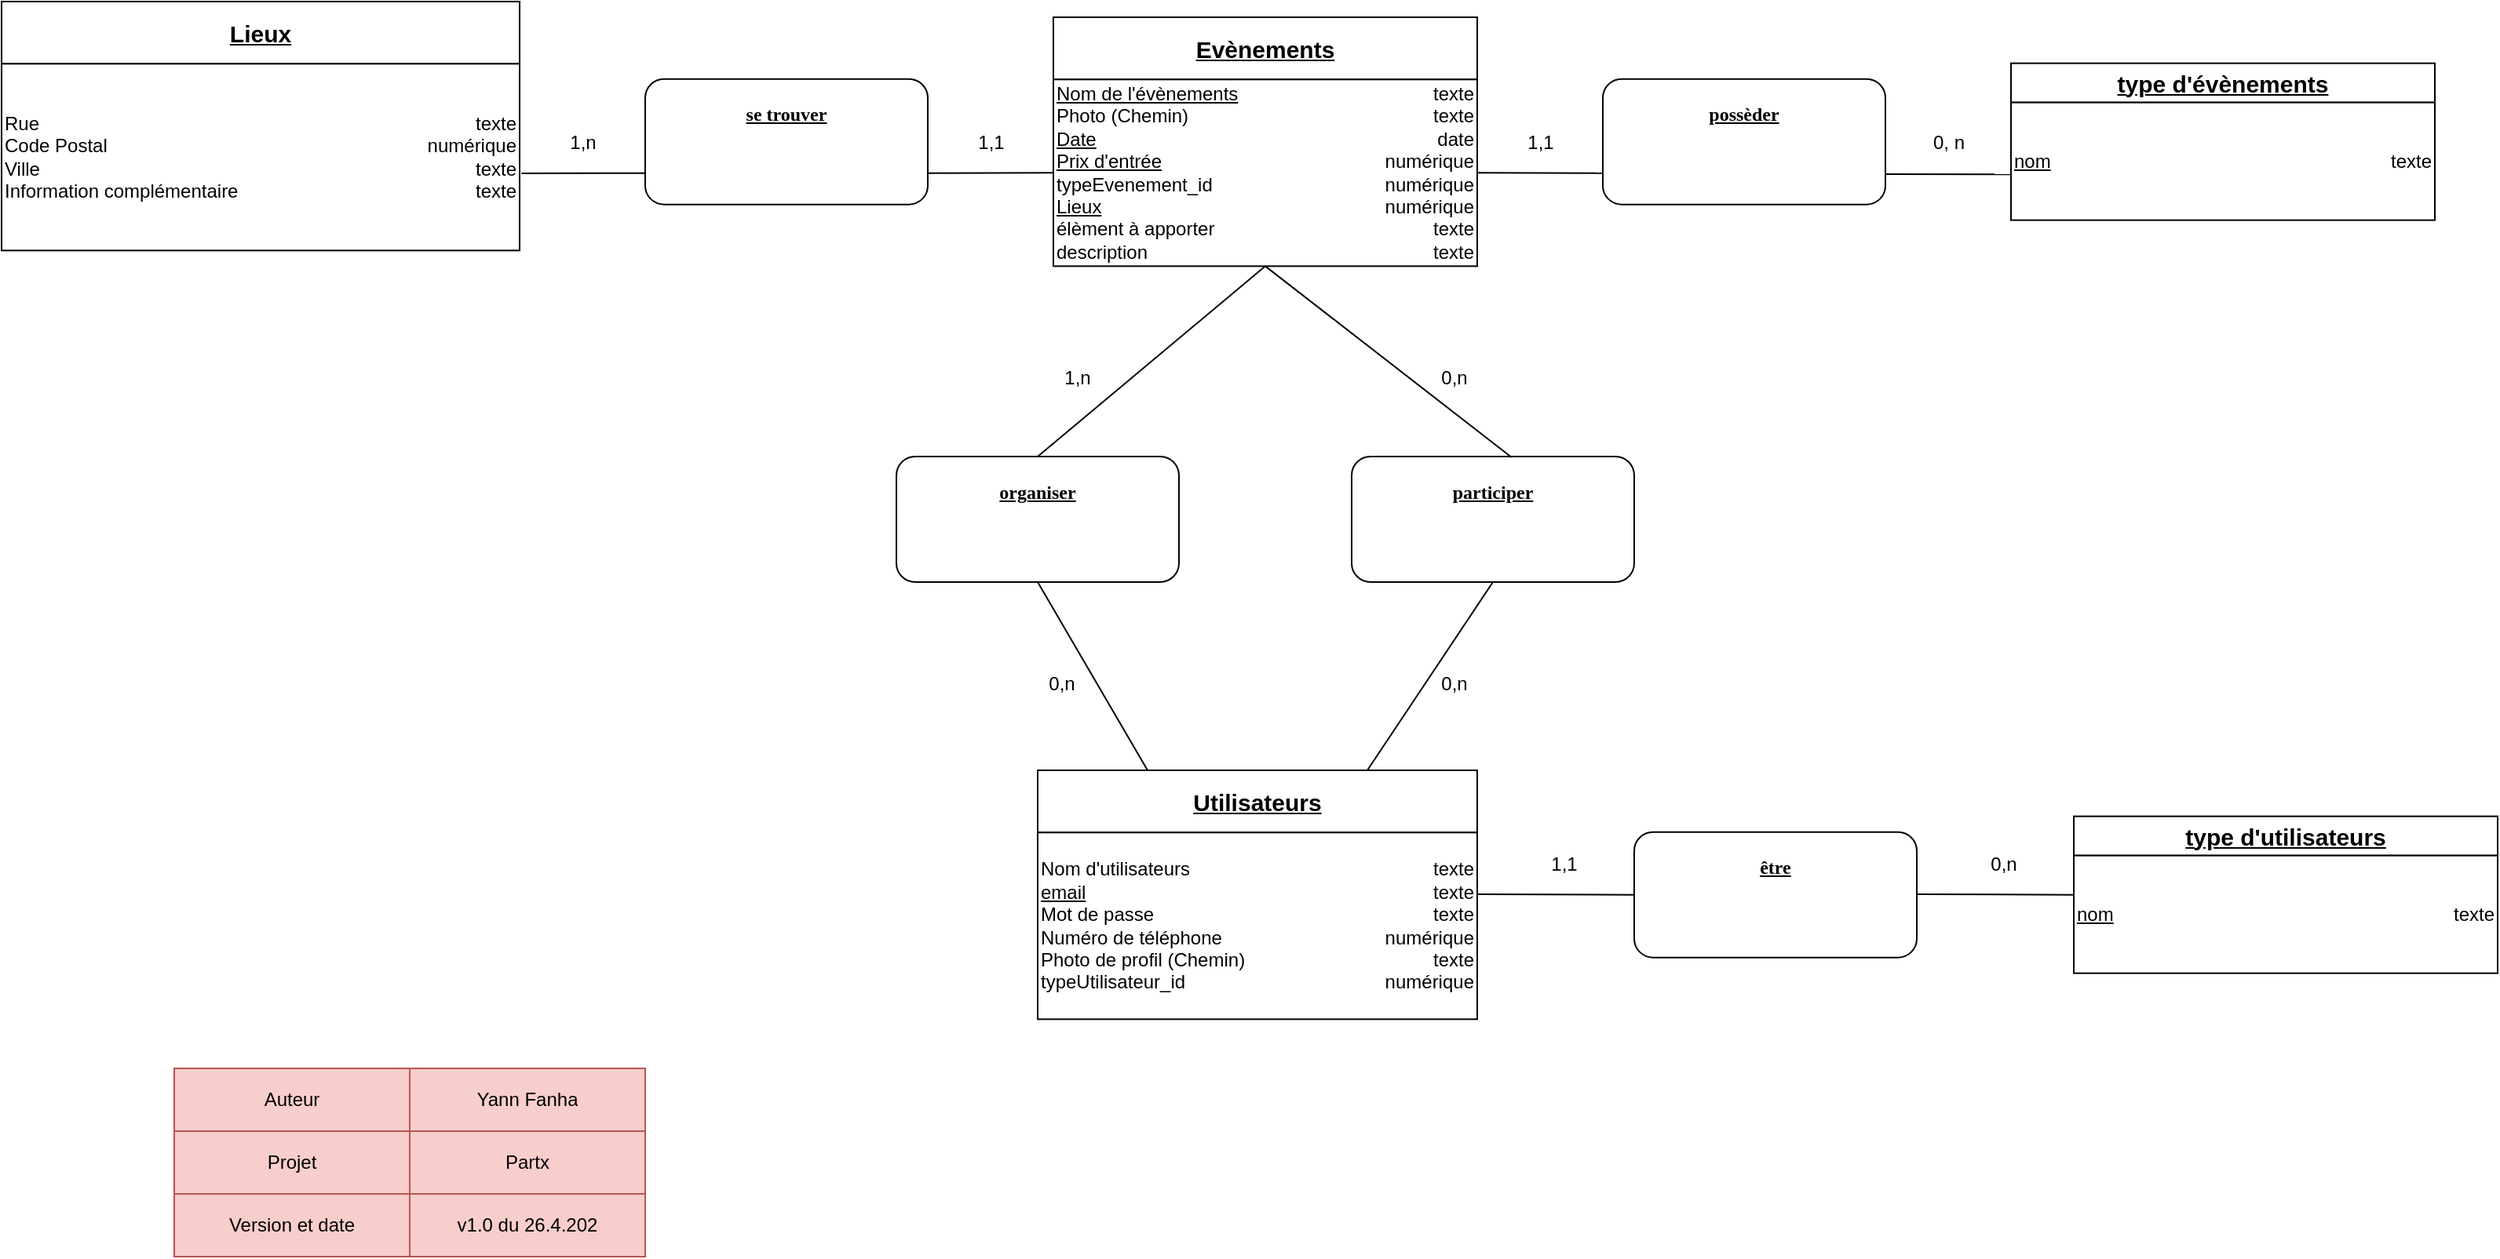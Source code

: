 <mxfile version="13.7.3" type="device"><diagram id="TFlGnCYp7XToBHtHRPLM" name="Page-1"><mxGraphModel dx="2031" dy="1174" grid="1" gridSize="10" guides="1" tooltips="1" connect="1" arrows="1" fold="1" page="1" pageScale="1" pageWidth="1654" pageHeight="1169" math="0" shadow="0"><root><mxCell id="0"/><mxCell id="1" parent="0"/><mxCell id="5uiO1O26oCYoATsxb-ZL-14" value="" style="shape=table;html=1;whiteSpace=wrap;startSize=0;container=1;collapsible=0;childLayout=tableLayout;verticalAlign=middle;fillColor=#f8cecc;strokeColor=#b85450;" parent="1" vertex="1"><mxGeometry x="130" y="830" width="300" height="120" as="geometry"/></mxCell><mxCell id="5uiO1O26oCYoATsxb-ZL-15" value="" style="shape=partialRectangle;html=1;whiteSpace=wrap;collapsible=0;dropTarget=0;pointerEvents=0;fillColor=none;top=0;left=0;bottom=0;right=0;points=[[0,0.5],[1,0.5]];portConstraint=eastwest;" parent="5uiO1O26oCYoATsxb-ZL-14" vertex="1"><mxGeometry width="300" height="40" as="geometry"/></mxCell><mxCell id="5uiO1O26oCYoATsxb-ZL-16" value="Auteur" style="shape=partialRectangle;html=1;whiteSpace=wrap;connectable=0;fillColor=none;top=0;left=0;bottom=0;right=0;overflow=hidden;" parent="5uiO1O26oCYoATsxb-ZL-15" vertex="1"><mxGeometry width="150" height="40" as="geometry"/></mxCell><mxCell id="5uiO1O26oCYoATsxb-ZL-17" value="Yann Fanha" style="shape=partialRectangle;html=1;whiteSpace=wrap;connectable=0;fillColor=none;top=0;left=0;bottom=0;right=0;overflow=hidden;" parent="5uiO1O26oCYoATsxb-ZL-15" vertex="1"><mxGeometry x="150" width="150" height="40" as="geometry"/></mxCell><mxCell id="5uiO1O26oCYoATsxb-ZL-19" value="" style="shape=partialRectangle;html=1;whiteSpace=wrap;collapsible=0;dropTarget=0;pointerEvents=0;fillColor=none;top=0;left=0;bottom=0;right=0;points=[[0,0.5],[1,0.5]];portConstraint=eastwest;" parent="5uiO1O26oCYoATsxb-ZL-14" vertex="1"><mxGeometry y="40" width="300" height="40" as="geometry"/></mxCell><mxCell id="5uiO1O26oCYoATsxb-ZL-20" value="Projet" style="shape=partialRectangle;html=1;whiteSpace=wrap;connectable=0;fillColor=none;top=0;left=0;bottom=0;right=0;overflow=hidden;" parent="5uiO1O26oCYoATsxb-ZL-19" vertex="1"><mxGeometry width="150" height="40" as="geometry"/></mxCell><mxCell id="5uiO1O26oCYoATsxb-ZL-21" value="Partx" style="shape=partialRectangle;html=1;whiteSpace=wrap;connectable=0;fillColor=none;top=0;left=0;bottom=0;right=0;overflow=hidden;" parent="5uiO1O26oCYoATsxb-ZL-19" vertex="1"><mxGeometry x="150" width="150" height="40" as="geometry"/></mxCell><mxCell id="5uiO1O26oCYoATsxb-ZL-23" value="" style="shape=partialRectangle;html=1;whiteSpace=wrap;collapsible=0;dropTarget=0;pointerEvents=0;fillColor=none;top=0;left=0;bottom=0;right=0;points=[[0,0.5],[1,0.5]];portConstraint=eastwest;" parent="5uiO1O26oCYoATsxb-ZL-14" vertex="1"><mxGeometry y="80" width="300" height="40" as="geometry"/></mxCell><mxCell id="5uiO1O26oCYoATsxb-ZL-24" value="Version et date" style="shape=partialRectangle;html=1;whiteSpace=wrap;connectable=0;fillColor=none;top=0;left=0;bottom=0;right=0;overflow=hidden;" parent="5uiO1O26oCYoATsxb-ZL-23" vertex="1"><mxGeometry width="150" height="40" as="geometry"/></mxCell><mxCell id="5uiO1O26oCYoATsxb-ZL-25" value="v1.0 du 26.4.202" style="shape=partialRectangle;html=1;whiteSpace=wrap;connectable=0;fillColor=none;top=0;left=0;bottom=0;right=0;overflow=hidden;" parent="5uiO1O26oCYoATsxb-ZL-23" vertex="1"><mxGeometry x="150" width="150" height="40" as="geometry"/></mxCell><mxCell id="XDX97Y1t-CtFFxqGNocA-13" value="" style="group" parent="1" vertex="1" connectable="0"><mxGeometry x="680" y="640" width="280" height="158.67" as="geometry"/></mxCell><mxCell id="XDX97Y1t-CtFFxqGNocA-7" value="" style="group" parent="XDX97Y1t-CtFFxqGNocA-13" vertex="1" connectable="0"><mxGeometry width="280" height="158.67" as="geometry"/></mxCell><mxCell id="XDX97Y1t-CtFFxqGNocA-8" value="s" style="group" parent="XDX97Y1t-CtFFxqGNocA-7" vertex="1" connectable="0"><mxGeometry width="280" height="158.67" as="geometry"/></mxCell><mxCell id="XDX97Y1t-CtFFxqGNocA-9" value="&lt;b&gt;&lt;font style=&quot;font-size: 15px&quot;&gt;&lt;u&gt;Utilisateurs&lt;/u&gt;&lt;/font&gt;&lt;/b&gt;" style="rounded=0;whiteSpace=wrap;html=1;" parent="XDX97Y1t-CtFFxqGNocA-8" vertex="1"><mxGeometry width="280.0" height="39.667" as="geometry"/></mxCell><mxCell id="XDX97Y1t-CtFFxqGNocA-10" value="" style="rounded=0;whiteSpace=wrap;html=1;" parent="XDX97Y1t-CtFFxqGNocA-8" vertex="1"><mxGeometry y="39.667" width="280.0" height="119.002" as="geometry"/></mxCell><mxCell id="XDX97Y1t-CtFFxqGNocA-11" value="Nom d'utilisateurs&lt;br&gt;&lt;u&gt;email&lt;/u&gt;&lt;br&gt;Mot de passe&lt;br&gt;Numéro de téléphone&lt;br&gt;Photo de profil (Chemin)&lt;br&gt;typeUtilisateur_id" style="text;html=1;strokeColor=none;fillColor=none;align=left;verticalAlign=middle;whiteSpace=wrap;rounded=0;" parent="XDX97Y1t-CtFFxqGNocA-8" vertex="1"><mxGeometry y="39.667" width="140.0" height="119.002" as="geometry"/></mxCell><mxCell id="XDX97Y1t-CtFFxqGNocA-12" value="texte&lt;br&gt;texte&lt;br&gt;texte&lt;br&gt;numérique&lt;br&gt;texte&lt;br&gt;numérique" style="text;html=1;strokeColor=none;fillColor=none;align=right;verticalAlign=middle;whiteSpace=wrap;rounded=0;" parent="XDX97Y1t-CtFFxqGNocA-8" vertex="1"><mxGeometry x="140.0" y="39.667" width="140.0" height="119.002" as="geometry"/></mxCell><mxCell id="XDX97Y1t-CtFFxqGNocA-14" value="" style="group" parent="1" vertex="1" connectable="0"><mxGeometry x="690" y="160" width="270" height="158.67" as="geometry"/></mxCell><mxCell id="XDX97Y1t-CtFFxqGNocA-15" value="" style="group" parent="XDX97Y1t-CtFFxqGNocA-14" vertex="1" connectable="0"><mxGeometry width="270" height="158.67" as="geometry"/></mxCell><mxCell id="XDX97Y1t-CtFFxqGNocA-16" value="s" style="group" parent="XDX97Y1t-CtFFxqGNocA-15" vertex="1" connectable="0"><mxGeometry width="270" height="158.67" as="geometry"/></mxCell><mxCell id="XDX97Y1t-CtFFxqGNocA-17" value="&lt;b&gt;&lt;font style=&quot;font-size: 15px&quot;&gt;&lt;u&gt;Evènements&lt;/u&gt;&lt;/font&gt;&lt;/b&gt;" style="rounded=0;whiteSpace=wrap;html=1;" parent="XDX97Y1t-CtFFxqGNocA-16" vertex="1"><mxGeometry width="270.0" height="39.667" as="geometry"/></mxCell><mxCell id="XDX97Y1t-CtFFxqGNocA-18" value="" style="rounded=0;whiteSpace=wrap;html=1;" parent="XDX97Y1t-CtFFxqGNocA-16" vertex="1"><mxGeometry y="39.667" width="270.0" height="119.002" as="geometry"/></mxCell><mxCell id="XDX97Y1t-CtFFxqGNocA-19" value="&lt;u&gt;Nom de l'évènements&lt;/u&gt;&lt;br&gt;Photo (Chemin)&lt;br&gt;&lt;u&gt;Date&lt;/u&gt;&lt;br&gt;&lt;u&gt;Prix d'entrée&lt;/u&gt;&lt;br&gt;typeEvenement_id&lt;br&gt;&lt;u&gt;Lieux&lt;/u&gt;&lt;br&gt;élèment à apporter&lt;br&gt;description" style="text;html=1;strokeColor=none;fillColor=none;align=left;verticalAlign=middle;whiteSpace=wrap;rounded=0;" parent="XDX97Y1t-CtFFxqGNocA-16" vertex="1"><mxGeometry y="39.667" width="135.0" height="119.002" as="geometry"/></mxCell><mxCell id="XDX97Y1t-CtFFxqGNocA-20" value="texte&lt;br&gt;texte&lt;br&gt;date&lt;br&gt;numérique&lt;br&gt;numérique&lt;br&gt;numérique&lt;br&gt;texte&lt;br&gt;texte" style="text;html=1;strokeColor=none;fillColor=none;align=right;verticalAlign=middle;whiteSpace=wrap;rounded=0;" parent="XDX97Y1t-CtFFxqGNocA-16" vertex="1"><mxGeometry x="135.0" y="39.667" width="135.0" height="119.002" as="geometry"/></mxCell><mxCell id="XDX97Y1t-CtFFxqGNocA-21" value="" style="group" parent="1" vertex="1" connectable="0"><mxGeometry x="20" y="150.0" width="330" height="158.67" as="geometry"/></mxCell><mxCell id="XDX97Y1t-CtFFxqGNocA-22" value="" style="group" parent="XDX97Y1t-CtFFxqGNocA-21" vertex="1" connectable="0"><mxGeometry width="330" height="158.67" as="geometry"/></mxCell><mxCell id="XDX97Y1t-CtFFxqGNocA-23" value="s" style="group" parent="XDX97Y1t-CtFFxqGNocA-22" vertex="1" connectable="0"><mxGeometry width="330" height="158.67" as="geometry"/></mxCell><mxCell id="XDX97Y1t-CtFFxqGNocA-24" value="&lt;b&gt;&lt;font style=&quot;font-size: 15px&quot;&gt;&lt;u&gt;Lieux&lt;/u&gt;&lt;/font&gt;&lt;/b&gt;" style="rounded=0;whiteSpace=wrap;html=1;" parent="XDX97Y1t-CtFFxqGNocA-23" vertex="1"><mxGeometry width="330.0" height="39.667" as="geometry"/></mxCell><mxCell id="XDX97Y1t-CtFFxqGNocA-25" value="" style="rounded=0;whiteSpace=wrap;html=1;" parent="XDX97Y1t-CtFFxqGNocA-23" vertex="1"><mxGeometry y="39.667" width="330.0" height="119.002" as="geometry"/></mxCell><mxCell id="XDX97Y1t-CtFFxqGNocA-26" value="Rue&lt;br&gt;Code Postal&lt;br&gt;Ville&lt;br&gt;Information complémentaire" style="text;html=1;strokeColor=none;fillColor=none;align=left;verticalAlign=middle;whiteSpace=wrap;rounded=0;" parent="XDX97Y1t-CtFFxqGNocA-23" vertex="1"><mxGeometry y="40.0" width="165.0" height="118.67" as="geometry"/></mxCell><mxCell id="XDX97Y1t-CtFFxqGNocA-27" value="texte&lt;br&gt;numérique&lt;br&gt;texte&lt;br&gt;texte" style="text;html=1;strokeColor=none;fillColor=none;align=right;verticalAlign=middle;whiteSpace=wrap;rounded=0;" parent="XDX97Y1t-CtFFxqGNocA-23" vertex="1"><mxGeometry x="165.0" y="39.667" width="165.0" height="119.002" as="geometry"/></mxCell><mxCell id="XDX97Y1t-CtFFxqGNocA-28" value="" style="group" parent="1" vertex="1" connectable="0"><mxGeometry x="1300" y="189.33" width="270" height="100" as="geometry"/></mxCell><mxCell id="XDX97Y1t-CtFFxqGNocA-29" value="" style="group" parent="XDX97Y1t-CtFFxqGNocA-28" vertex="1" connectable="0"><mxGeometry width="270" height="100" as="geometry"/></mxCell><mxCell id="XDX97Y1t-CtFFxqGNocA-30" value="s" style="group" parent="XDX97Y1t-CtFFxqGNocA-29" vertex="1" connectable="0"><mxGeometry width="270" height="100" as="geometry"/></mxCell><mxCell id="XDX97Y1t-CtFFxqGNocA-31" value="&lt;span style=&quot;font-size: 15px&quot;&gt;&lt;b&gt;&lt;u&gt;type d'évènements&lt;/u&gt;&lt;/b&gt;&lt;/span&gt;" style="rounded=0;whiteSpace=wrap;html=1;" parent="XDX97Y1t-CtFFxqGNocA-30" vertex="1"><mxGeometry width="270.0" height="25" as="geometry"/></mxCell><mxCell id="XDX97Y1t-CtFFxqGNocA-32" value="" style="rounded=0;whiteSpace=wrap;html=1;" parent="XDX97Y1t-CtFFxqGNocA-30" vertex="1"><mxGeometry y="25" width="270.0" height="75" as="geometry"/></mxCell><mxCell id="XDX97Y1t-CtFFxqGNocA-33" value="&lt;u&gt;nom&lt;/u&gt;" style="text;html=1;strokeColor=none;fillColor=none;align=left;verticalAlign=middle;whiteSpace=wrap;rounded=0;" parent="XDX97Y1t-CtFFxqGNocA-30" vertex="1"><mxGeometry y="25" width="135.0" height="75" as="geometry"/></mxCell><mxCell id="XDX97Y1t-CtFFxqGNocA-34" value="texte" style="text;html=1;strokeColor=none;fillColor=none;align=right;verticalAlign=middle;whiteSpace=wrap;rounded=0;" parent="XDX97Y1t-CtFFxqGNocA-30" vertex="1"><mxGeometry x="135.0" y="25" width="135.0" height="75" as="geometry"/></mxCell><mxCell id="XDX97Y1t-CtFFxqGNocA-35" value="" style="group" parent="1" vertex="1" connectable="0"><mxGeometry x="1340" y="669.33" width="270" height="100" as="geometry"/></mxCell><mxCell id="XDX97Y1t-CtFFxqGNocA-36" value="" style="group" parent="XDX97Y1t-CtFFxqGNocA-35" vertex="1" connectable="0"><mxGeometry width="270" height="100" as="geometry"/></mxCell><mxCell id="XDX97Y1t-CtFFxqGNocA-37" value="s" style="group" parent="XDX97Y1t-CtFFxqGNocA-36" vertex="1" connectable="0"><mxGeometry width="270" height="100" as="geometry"/></mxCell><mxCell id="XDX97Y1t-CtFFxqGNocA-38" value="&lt;span style=&quot;font-size: 15px&quot;&gt;&lt;b&gt;&lt;u&gt;type d'utilisateurs&lt;/u&gt;&lt;/b&gt;&lt;/span&gt;" style="rounded=0;whiteSpace=wrap;html=1;" parent="XDX97Y1t-CtFFxqGNocA-37" vertex="1"><mxGeometry width="270.0" height="25" as="geometry"/></mxCell><mxCell id="XDX97Y1t-CtFFxqGNocA-39" value="" style="rounded=0;whiteSpace=wrap;html=1;" parent="XDX97Y1t-CtFFxqGNocA-37" vertex="1"><mxGeometry y="25" width="270.0" height="75" as="geometry"/></mxCell><mxCell id="XDX97Y1t-CtFFxqGNocA-40" value="&lt;u&gt;nom&lt;/u&gt;" style="text;html=1;strokeColor=none;fillColor=none;align=left;verticalAlign=middle;whiteSpace=wrap;rounded=0;" parent="XDX97Y1t-CtFFxqGNocA-37" vertex="1"><mxGeometry y="25" width="135.0" height="75" as="geometry"/></mxCell><mxCell id="XDX97Y1t-CtFFxqGNocA-41" value="texte" style="text;html=1;strokeColor=none;fillColor=none;align=right;verticalAlign=middle;whiteSpace=wrap;rounded=0;" parent="XDX97Y1t-CtFFxqGNocA-37" vertex="1"><mxGeometry x="135.0" y="25" width="135.0" height="75" as="geometry"/></mxCell><mxCell id="XDX97Y1t-CtFFxqGNocA-42" value="&lt;div style=&quot;box-sizing: border-box ; width: 100% ; padding: 2px&quot;&gt;&lt;br&gt;&lt;span style=&quot;background-color: rgb(255 , 255 , 255)&quot;&gt;&lt;b&gt;&lt;u&gt;organiser&lt;/u&gt;&lt;/b&gt;&lt;/span&gt;&lt;table style=&quot;width: 100% ; font-size: 1em&quot; cellpadding=&quot;2&quot; cellspacing=&quot;0&quot;&gt;&lt;tbody&gt;&lt;tr&gt;&lt;td style=&quot;text-align: left&quot;&gt;&lt;/td&gt;&lt;td style=&quot;text-align: right&quot;&gt;&lt;/td&gt;&lt;/tr&gt;&lt;tr&gt;&lt;td style=&quot;font-size: 1em ; text-align: left&quot;&gt;&lt;/td&gt;&lt;/tr&gt;&lt;/tbody&gt;&lt;/table&gt;&lt;/div&gt;" style="verticalAlign=top;align=center;overflow=fill;html=1;rounded=1;shadow=0;comic=0;labelBackgroundColor=none;strokeColor=#000000;strokeWidth=1;fillColor=#ffffff;fontFamily=Verdana;fontSize=12;fontColor=#000000;" parent="1" vertex="1"><mxGeometry x="590" y="440" width="180" height="80" as="geometry"/></mxCell><mxCell id="XDX97Y1t-CtFFxqGNocA-43" value="&lt;div style=&quot;box-sizing: border-box ; width: 100% ; padding: 2px&quot;&gt;&lt;br&gt;&lt;span style=&quot;background-color: rgb(255 , 255 , 255)&quot;&gt;&lt;b&gt;&lt;u&gt;participer&lt;/u&gt;&lt;/b&gt;&lt;/span&gt;&lt;table style=&quot;width: 100% ; font-size: 1em&quot; cellpadding=&quot;2&quot; cellspacing=&quot;0&quot;&gt;&lt;tbody&gt;&lt;tr&gt;&lt;td style=&quot;text-align: left&quot;&gt;&lt;/td&gt;&lt;td style=&quot;text-align: right&quot;&gt;&lt;/td&gt;&lt;/tr&gt;&lt;tr&gt;&lt;td style=&quot;font-size: 1em ; text-align: left&quot;&gt;&lt;/td&gt;&lt;/tr&gt;&lt;/tbody&gt;&lt;/table&gt;&lt;/div&gt;" style="verticalAlign=top;align=center;overflow=fill;html=1;rounded=1;shadow=0;comic=0;labelBackgroundColor=none;strokeColor=#000000;strokeWidth=1;fillColor=#ffffff;fontFamily=Verdana;fontSize=12;fontColor=#000000;" parent="1" vertex="1"><mxGeometry x="880" y="440" width="180" height="80" as="geometry"/></mxCell><mxCell id="XDX97Y1t-CtFFxqGNocA-44" value="&lt;div style=&quot;box-sizing: border-box ; width: 100% ; padding: 2px&quot;&gt;&lt;br&gt;&lt;span style=&quot;background-color: rgb(255 , 255 , 255)&quot;&gt;&lt;b&gt;&lt;u&gt;être&lt;/u&gt;&lt;/b&gt;&lt;/span&gt;&lt;table style=&quot;width: 100% ; font-size: 1em&quot; cellpadding=&quot;2&quot; cellspacing=&quot;0&quot;&gt;&lt;tbody&gt;&lt;tr&gt;&lt;td style=&quot;text-align: left&quot;&gt;&lt;/td&gt;&lt;td style=&quot;text-align: right&quot;&gt;&lt;/td&gt;&lt;/tr&gt;&lt;tr&gt;&lt;td style=&quot;font-size: 1em ; text-align: left&quot;&gt;&lt;/td&gt;&lt;/tr&gt;&lt;/tbody&gt;&lt;/table&gt;&lt;/div&gt;" style="verticalAlign=top;align=center;overflow=fill;html=1;rounded=1;shadow=0;comic=0;labelBackgroundColor=none;strokeColor=#000000;strokeWidth=1;fillColor=#ffffff;fontFamily=Verdana;fontSize=12;fontColor=#000000;" parent="1" vertex="1"><mxGeometry x="1060" y="679.33" width="180" height="80" as="geometry"/></mxCell><mxCell id="XDX97Y1t-CtFFxqGNocA-45" value="&lt;div style=&quot;box-sizing: border-box ; width: 100% ; padding: 2px&quot;&gt;&lt;br&gt;&lt;span style=&quot;background-color: rgb(255 , 255 , 255)&quot;&gt;&lt;b&gt;&lt;u&gt;possèder&lt;/u&gt;&lt;/b&gt;&lt;/span&gt;&lt;table style=&quot;width: 100% ; font-size: 1em&quot; cellpadding=&quot;2&quot; cellspacing=&quot;0&quot;&gt;&lt;tbody&gt;&lt;tr&gt;&lt;td style=&quot;text-align: left&quot;&gt;&lt;/td&gt;&lt;td style=&quot;text-align: right&quot;&gt;&lt;/td&gt;&lt;/tr&gt;&lt;tr&gt;&lt;td style=&quot;font-size: 1em ; text-align: left&quot;&gt;&lt;/td&gt;&lt;/tr&gt;&lt;/tbody&gt;&lt;/table&gt;&lt;/div&gt;" style="verticalAlign=top;align=center;overflow=fill;html=1;rounded=1;shadow=0;comic=0;labelBackgroundColor=none;strokeColor=#000000;strokeWidth=1;fillColor=#ffffff;fontFamily=Verdana;fontSize=12;fontColor=#000000;" parent="1" vertex="1"><mxGeometry x="1040" y="199.33" width="180" height="80" as="geometry"/></mxCell><mxCell id="XDX97Y1t-CtFFxqGNocA-47" value="" style="endArrow=none;html=1;exitX=0.75;exitY=0;exitDx=0;exitDy=0;entryX=0.5;entryY=1;entryDx=0;entryDy=0;" parent="1" source="XDX97Y1t-CtFFxqGNocA-9" target="XDX97Y1t-CtFFxqGNocA-43" edge="1"><mxGeometry width="50" height="50" relative="1" as="geometry"><mxPoint x="800" y="600" as="sourcePoint"/><mxPoint x="850" y="550" as="targetPoint"/></mxGeometry></mxCell><mxCell id="XDX97Y1t-CtFFxqGNocA-48" value="" style="endArrow=none;html=1;entryX=0.5;entryY=1;entryDx=0;entryDy=0;exitX=0.25;exitY=0;exitDx=0;exitDy=0;" parent="1" source="XDX97Y1t-CtFFxqGNocA-9" target="XDX97Y1t-CtFFxqGNocA-42" edge="1"><mxGeometry width="50" height="50" relative="1" as="geometry"><mxPoint x="630" y="580" as="sourcePoint"/><mxPoint x="680" y="530" as="targetPoint"/></mxGeometry></mxCell><mxCell id="XDX97Y1t-CtFFxqGNocA-49" value="" style="endArrow=none;html=1;exitX=0.5;exitY=0;exitDx=0;exitDy=0;entryX=1;entryY=1;entryDx=0;entryDy=0;" parent="1" source="XDX97Y1t-CtFFxqGNocA-42" target="XDX97Y1t-CtFFxqGNocA-19" edge="1"><mxGeometry width="50" height="50" relative="1" as="geometry"><mxPoint x="660" y="420" as="sourcePoint"/><mxPoint x="710" y="370" as="targetPoint"/></mxGeometry></mxCell><mxCell id="XDX97Y1t-CtFFxqGNocA-50" value="" style="endArrow=none;html=1;entryX=0.566;entryY=0.006;entryDx=0;entryDy=0;entryPerimeter=0;exitX=0;exitY=1;exitDx=0;exitDy=0;" parent="1" source="XDX97Y1t-CtFFxqGNocA-20" target="XDX97Y1t-CtFFxqGNocA-43" edge="1"><mxGeometry width="50" height="50" relative="1" as="geometry"><mxPoint x="880" y="410" as="sourcePoint"/><mxPoint x="930" y="360" as="targetPoint"/></mxGeometry></mxCell><mxCell id="XDX97Y1t-CtFFxqGNocA-52" value="" style="endArrow=none;html=1;entryX=0;entryY=0.5;entryDx=0;entryDy=0;exitX=1;exitY=0.75;exitDx=0;exitDy=0;" parent="1" source="XDX97Y1t-CtFFxqGNocA-53" target="XDX97Y1t-CtFFxqGNocA-19" edge="1"><mxGeometry width="50" height="50" relative="1" as="geometry"><mxPoint x="600" y="339.34" as="sourcePoint"/><mxPoint x="650" y="289.34" as="targetPoint"/></mxGeometry></mxCell><mxCell id="XDX97Y1t-CtFFxqGNocA-53" value="&lt;div style=&quot;box-sizing: border-box ; width: 100% ; padding: 2px&quot;&gt;&lt;br&gt;&lt;span style=&quot;background-color: rgb(255 , 255 , 255)&quot;&gt;&lt;b&gt;&lt;u&gt;se trouver&lt;/u&gt;&lt;/b&gt;&lt;/span&gt;&lt;table style=&quot;width: 100% ; font-size: 1em&quot; cellpadding=&quot;2&quot; cellspacing=&quot;0&quot;&gt;&lt;tbody&gt;&lt;tr&gt;&lt;td style=&quot;text-align: left&quot;&gt;&lt;/td&gt;&lt;td style=&quot;text-align: right&quot;&gt;&lt;/td&gt;&lt;/tr&gt;&lt;tr&gt;&lt;td style=&quot;font-size: 1em ; text-align: left&quot;&gt;&lt;/td&gt;&lt;/tr&gt;&lt;/tbody&gt;&lt;/table&gt;&lt;/div&gt;" style="verticalAlign=top;align=center;overflow=fill;html=1;rounded=1;shadow=0;comic=0;labelBackgroundColor=none;strokeColor=#000000;strokeWidth=1;fillColor=#ffffff;fontFamily=Verdana;fontSize=12;fontColor=#000000;" parent="1" vertex="1"><mxGeometry x="430" y="199.33" width="180" height="80" as="geometry"/></mxCell><mxCell id="XDX97Y1t-CtFFxqGNocA-54" value="" style="endArrow=none;html=1;entryX=0;entryY=0.75;entryDx=0;entryDy=0;exitX=1.007;exitY=0.587;exitDx=0;exitDy=0;exitPerimeter=0;" parent="1" source="XDX97Y1t-CtFFxqGNocA-27" target="XDX97Y1t-CtFFxqGNocA-53" edge="1"><mxGeometry width="50" height="50" relative="1" as="geometry"><mxPoint x="380" y="259" as="sourcePoint"/><mxPoint x="410" y="280" as="targetPoint"/></mxGeometry></mxCell><mxCell id="XDX97Y1t-CtFFxqGNocA-55" value="" style="endArrow=none;html=1;exitX=1;exitY=0.5;exitDx=0;exitDy=0;entryX=0;entryY=0.75;entryDx=0;entryDy=0;" parent="1" source="XDX97Y1t-CtFFxqGNocA-20" target="XDX97Y1t-CtFFxqGNocA-45" edge="1"><mxGeometry width="50" height="50" relative="1" as="geometry"><mxPoint x="980" y="350" as="sourcePoint"/><mxPoint x="1030" y="300" as="targetPoint"/></mxGeometry></mxCell><mxCell id="XDX97Y1t-CtFFxqGNocA-56" value="" style="endArrow=none;html=1;exitX=1;exitY=0.5;exitDx=0;exitDy=0;entryX=0;entryY=0.75;entryDx=0;entryDy=0;" parent="1" edge="1"><mxGeometry width="50" height="50" relative="1" as="geometry"><mxPoint x="1220" y="259.999" as="sourcePoint"/><mxPoint x="1300" y="260.16" as="targetPoint"/></mxGeometry></mxCell><mxCell id="XDX97Y1t-CtFFxqGNocA-57" value="" style="endArrow=none;html=1;entryX=0;entryY=0.5;entryDx=0;entryDy=0;exitX=1.002;exitY=0.331;exitDx=0;exitDy=0;exitPerimeter=0;" parent="1" source="XDX97Y1t-CtFFxqGNocA-12" target="XDX97Y1t-CtFFxqGNocA-44" edge="1"><mxGeometry width="50" height="50" relative="1" as="geometry"><mxPoint x="990" y="860" as="sourcePoint"/><mxPoint x="1040" y="810" as="targetPoint"/></mxGeometry></mxCell><mxCell id="XDX97Y1t-CtFFxqGNocA-58" value="" style="endArrow=none;html=1;entryX=0;entryY=0.5;entryDx=0;entryDy=0;exitX=1.002;exitY=0.331;exitDx=0;exitDy=0;exitPerimeter=0;" parent="1" edge="1"><mxGeometry width="50" height="50" relative="1" as="geometry"><mxPoint x="1240.0" y="719.047" as="sourcePoint"/><mxPoint x="1339.72" y="719.32" as="targetPoint"/></mxGeometry></mxCell><mxCell id="XDX97Y1t-CtFFxqGNocA-59" value="1,1" style="text;html=1;align=center;verticalAlign=middle;resizable=0;points=[];autosize=1;" parent="1" vertex="1"><mxGeometry x="635" y="230" width="30" height="20" as="geometry"/></mxCell><mxCell id="XDX97Y1t-CtFFxqGNocA-60" value="1,n" style="text;html=1;align=center;verticalAlign=middle;resizable=0;points=[];autosize=1;" parent="1" vertex="1"><mxGeometry x="375" y="230" width="30" height="20" as="geometry"/></mxCell><mxCell id="XDX97Y1t-CtFFxqGNocA-61" value="1,1" style="text;html=1;align=center;verticalAlign=middle;resizable=0;points=[];autosize=1;" parent="1" vertex="1"><mxGeometry x="985" y="230" width="30" height="20" as="geometry"/></mxCell><mxCell id="XDX97Y1t-CtFFxqGNocA-62" value="0, n" style="text;html=1;align=center;verticalAlign=middle;resizable=0;points=[];autosize=1;" parent="1" vertex="1"><mxGeometry x="1240" y="230" width="40" height="20" as="geometry"/></mxCell><mxCell id="XDX97Y1t-CtFFxqGNocA-63" value="1,1" style="text;html=1;align=center;verticalAlign=middle;resizable=0;points=[];autosize=1;" parent="1" vertex="1"><mxGeometry x="1000" y="690" width="30" height="20" as="geometry"/></mxCell><mxCell id="XDX97Y1t-CtFFxqGNocA-64" value="0,n" style="text;html=1;align=center;verticalAlign=middle;resizable=0;points=[];autosize=1;" parent="1" vertex="1"><mxGeometry x="1280" y="690" width="30" height="20" as="geometry"/></mxCell><mxCell id="XDX97Y1t-CtFFxqGNocA-65" value="0,n" style="text;html=1;align=center;verticalAlign=middle;resizable=0;points=[];autosize=1;" parent="1" vertex="1"><mxGeometry x="930" y="575" width="30" height="20" as="geometry"/></mxCell><mxCell id="XDX97Y1t-CtFFxqGNocA-66" value="0,n" style="text;html=1;align=center;verticalAlign=middle;resizable=0;points=[];autosize=1;" parent="1" vertex="1"><mxGeometry x="680" y="574.5" width="30" height="20" as="geometry"/></mxCell><mxCell id="XDX97Y1t-CtFFxqGNocA-67" value="1,n" style="text;html=1;align=center;verticalAlign=middle;resizable=0;points=[];autosize=1;" parent="1" vertex="1"><mxGeometry x="690" y="380" width="30" height="20" as="geometry"/></mxCell><mxCell id="XDX97Y1t-CtFFxqGNocA-68" value="0,n" style="text;html=1;align=center;verticalAlign=middle;resizable=0;points=[];autosize=1;" parent="1" vertex="1"><mxGeometry x="930" y="380" width="30" height="20" as="geometry"/></mxCell></root></mxGraphModel></diagram></mxfile>